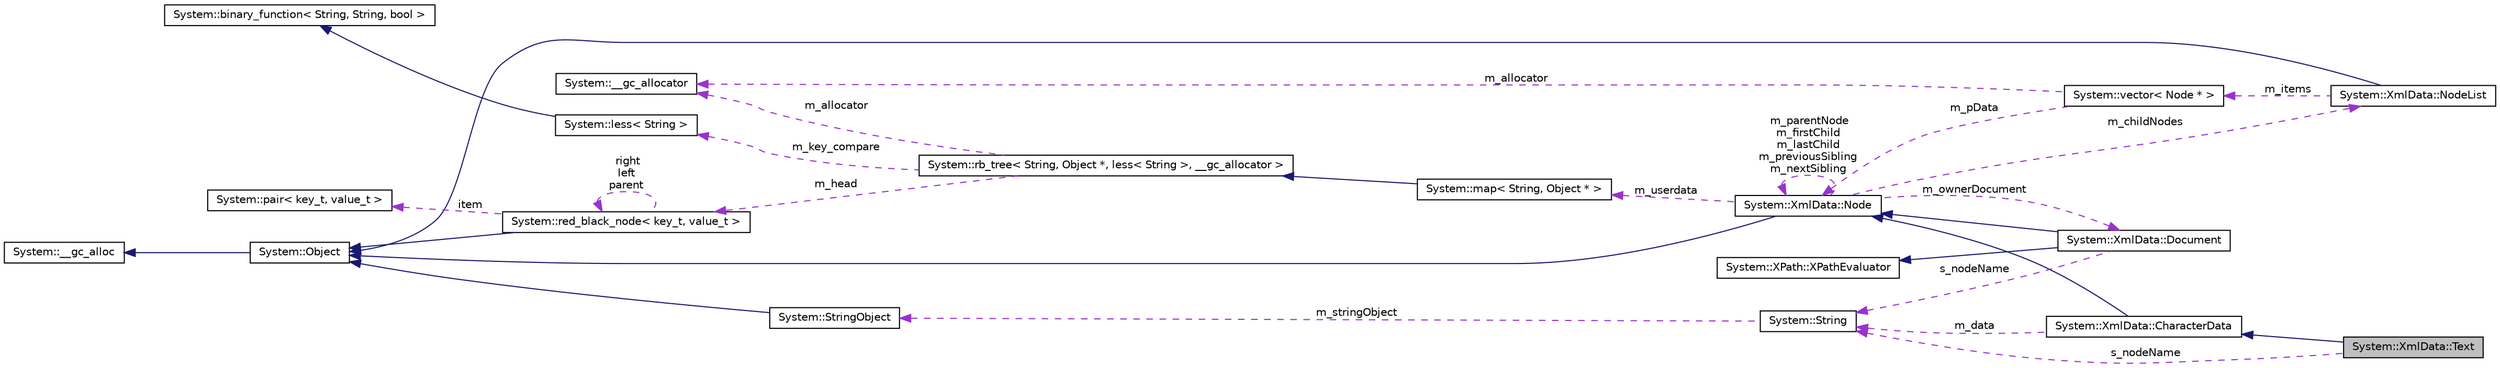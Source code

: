 digraph G
{
  edge [fontname="Helvetica",fontsize="10",labelfontname="Helvetica",labelfontsize="10"];
  node [fontname="Helvetica",fontsize="10",shape=record];
  rankdir="LR";
  Node1 [label="System::XmlData::Text",height=0.2,width=0.4,color="black", fillcolor="grey75", style="filled" fontcolor="black"];
  Node2 -> Node1 [dir="back",color="midnightblue",fontsize="10",style="solid",fontname="Helvetica"];
  Node2 [label="System::XmlData::CharacterData",height=0.2,width=0.4,color="black", fillcolor="white", style="filled",URL="$class_system_1_1_xml_data_1_1_character_data.html"];
  Node3 -> Node2 [dir="back",color="midnightblue",fontsize="10",style="solid",fontname="Helvetica"];
  Node3 [label="System::XmlData::Node",height=0.2,width=0.4,color="black", fillcolor="white", style="filled",URL="$class_system_1_1_xml_data_1_1_node.html"];
  Node4 -> Node3 [dir="back",color="midnightblue",fontsize="10",style="solid",fontname="Helvetica"];
  Node4 [label="System::Object",height=0.2,width=0.4,color="black", fillcolor="white", style="filled",URL="$class_system_1_1_object.html"];
  Node5 -> Node4 [dir="back",color="midnightblue",fontsize="10",style="solid",fontname="Helvetica"];
  Node5 [label="System::__gc_alloc",height=0.2,width=0.4,color="black", fillcolor="white", style="filled",URL="$class_system_1_1____gc__alloc.html"];
  Node6 -> Node3 [dir="back",color="darkorchid3",fontsize="10",style="dashed",label=" m_childNodes" ,fontname="Helvetica"];
  Node6 [label="System::XmlData::NodeList",height=0.2,width=0.4,color="black", fillcolor="white", style="filled",URL="$class_system_1_1_xml_data_1_1_node_list.html"];
  Node4 -> Node6 [dir="back",color="midnightblue",fontsize="10",style="solid",fontname="Helvetica"];
  Node7 -> Node6 [dir="back",color="darkorchid3",fontsize="10",style="dashed",label=" m_items" ,fontname="Helvetica"];
  Node7 [label="System::vector\< Node * \>",height=0.2,width=0.4,color="black", fillcolor="white", style="filled",URL="$class_system_1_1vector.html"];
  Node3 -> Node7 [dir="back",color="darkorchid3",fontsize="10",style="dashed",label=" m_pData" ,fontname="Helvetica"];
  Node8 -> Node7 [dir="back",color="darkorchid3",fontsize="10",style="dashed",label=" m_allocator" ,fontname="Helvetica"];
  Node8 [label="System::__gc_allocator",height=0.2,width=0.4,color="black", fillcolor="white", style="filled",URL="$class_system_1_1____gc__allocator.html"];
  Node9 -> Node3 [dir="back",color="darkorchid3",fontsize="10",style="dashed",label=" m_userdata" ,fontname="Helvetica"];
  Node9 [label="System::map\< String, Object * \>",height=0.2,width=0.4,color="black", fillcolor="white", style="filled",URL="$class_system_1_1map.html"];
  Node10 -> Node9 [dir="back",color="midnightblue",fontsize="10",style="solid",fontname="Helvetica"];
  Node10 [label="System::rb_tree\< String, Object *, less\< String \>, __gc_allocator \>",height=0.2,width=0.4,color="black", fillcolor="white", style="filled",URL="$class_system_1_1rb__tree.html"];
  Node8 -> Node10 [dir="back",color="darkorchid3",fontsize="10",style="dashed",label=" m_allocator" ,fontname="Helvetica"];
  Node11 -> Node10 [dir="back",color="darkorchid3",fontsize="10",style="dashed",label=" m_key_compare" ,fontname="Helvetica"];
  Node11 [label="System::less\< String \>",height=0.2,width=0.4,color="black", fillcolor="white", style="filled",URL="$class_system_1_1less_3_01_string_01_4.html"];
  Node12 -> Node11 [dir="back",color="midnightblue",fontsize="10",style="solid",fontname="Helvetica"];
  Node12 [label="System::binary_function\< String, String, bool \>",height=0.2,width=0.4,color="black", fillcolor="white", style="filled",URL="$class_system_1_1binary__function.html"];
  Node13 -> Node10 [dir="back",color="darkorchid3",fontsize="10",style="dashed",label=" m_head" ,fontname="Helvetica"];
  Node13 [label="System::red_black_node\< key_t, value_t \>",height=0.2,width=0.4,color="black", fillcolor="white", style="filled",URL="$class_system_1_1red__black__node.html"];
  Node4 -> Node13 [dir="back",color="midnightblue",fontsize="10",style="solid",fontname="Helvetica"];
  Node13 -> Node13 [dir="back",color="darkorchid3",fontsize="10",style="dashed",label=" right\nleft\nparent" ,fontname="Helvetica"];
  Node14 -> Node13 [dir="back",color="darkorchid3",fontsize="10",style="dashed",label=" item" ,fontname="Helvetica"];
  Node14 [label="System::pair\< key_t, value_t \>",height=0.2,width=0.4,color="black", fillcolor="white", style="filled",URL="$class_system_1_1pair.html"];
  Node3 -> Node3 [dir="back",color="darkorchid3",fontsize="10",style="dashed",label=" m_parentNode\nm_firstChild\nm_lastChild\nm_previousSibling\nm_nextSibling" ,fontname="Helvetica"];
  Node15 -> Node3 [dir="back",color="darkorchid3",fontsize="10",style="dashed",label=" m_ownerDocument" ,fontname="Helvetica"];
  Node15 [label="System::XmlData::Document",height=0.2,width=0.4,color="black", fillcolor="white", style="filled",URL="$class_system_1_1_xml_data_1_1_document.html"];
  Node3 -> Node15 [dir="back",color="midnightblue",fontsize="10",style="solid",fontname="Helvetica"];
  Node16 -> Node15 [dir="back",color="midnightblue",fontsize="10",style="solid",fontname="Helvetica"];
  Node16 [label="System::XPath::XPathEvaluator",height=0.2,width=0.4,color="black", fillcolor="white", style="filled",URL="$class_system_1_1_x_path_1_1_x_path_evaluator.html"];
  Node17 -> Node15 [dir="back",color="darkorchid3",fontsize="10",style="dashed",label=" s_nodeName" ,fontname="Helvetica"];
  Node17 [label="System::String",height=0.2,width=0.4,color="black", fillcolor="white", style="filled",URL="$class_system_1_1_string.html"];
  Node18 -> Node17 [dir="back",color="darkorchid3",fontsize="10",style="dashed",label=" m_stringObject" ,fontname="Helvetica"];
  Node18 [label="System::StringObject",height=0.2,width=0.4,color="black", fillcolor="white", style="filled",URL="$class_system_1_1_string_object.html"];
  Node4 -> Node18 [dir="back",color="midnightblue",fontsize="10",style="solid",fontname="Helvetica"];
  Node17 -> Node2 [dir="back",color="darkorchid3",fontsize="10",style="dashed",label=" m_data" ,fontname="Helvetica"];
  Node17 -> Node1 [dir="back",color="darkorchid3",fontsize="10",style="dashed",label=" s_nodeName" ,fontname="Helvetica"];
}
